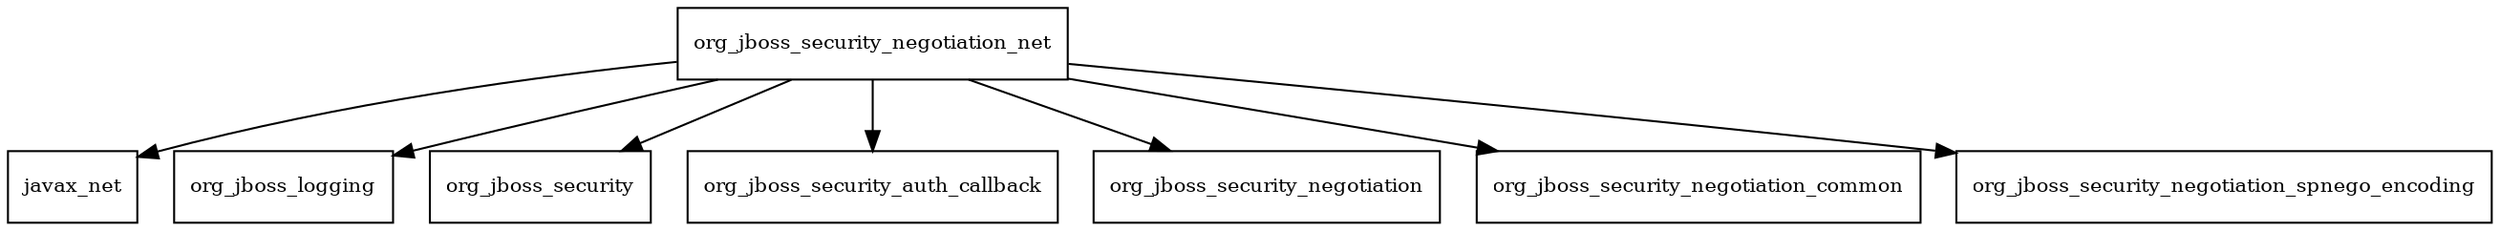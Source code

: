 digraph jboss_negotiation_net_2_3_3_Final_redhat_1_package_dependencies {
  node [shape = box, fontsize=10.0];
  org_jboss_security_negotiation_net -> javax_net;
  org_jboss_security_negotiation_net -> org_jboss_logging;
  org_jboss_security_negotiation_net -> org_jboss_security;
  org_jboss_security_negotiation_net -> org_jboss_security_auth_callback;
  org_jboss_security_negotiation_net -> org_jboss_security_negotiation;
  org_jboss_security_negotiation_net -> org_jboss_security_negotiation_common;
  org_jboss_security_negotiation_net -> org_jboss_security_negotiation_spnego_encoding;
}
